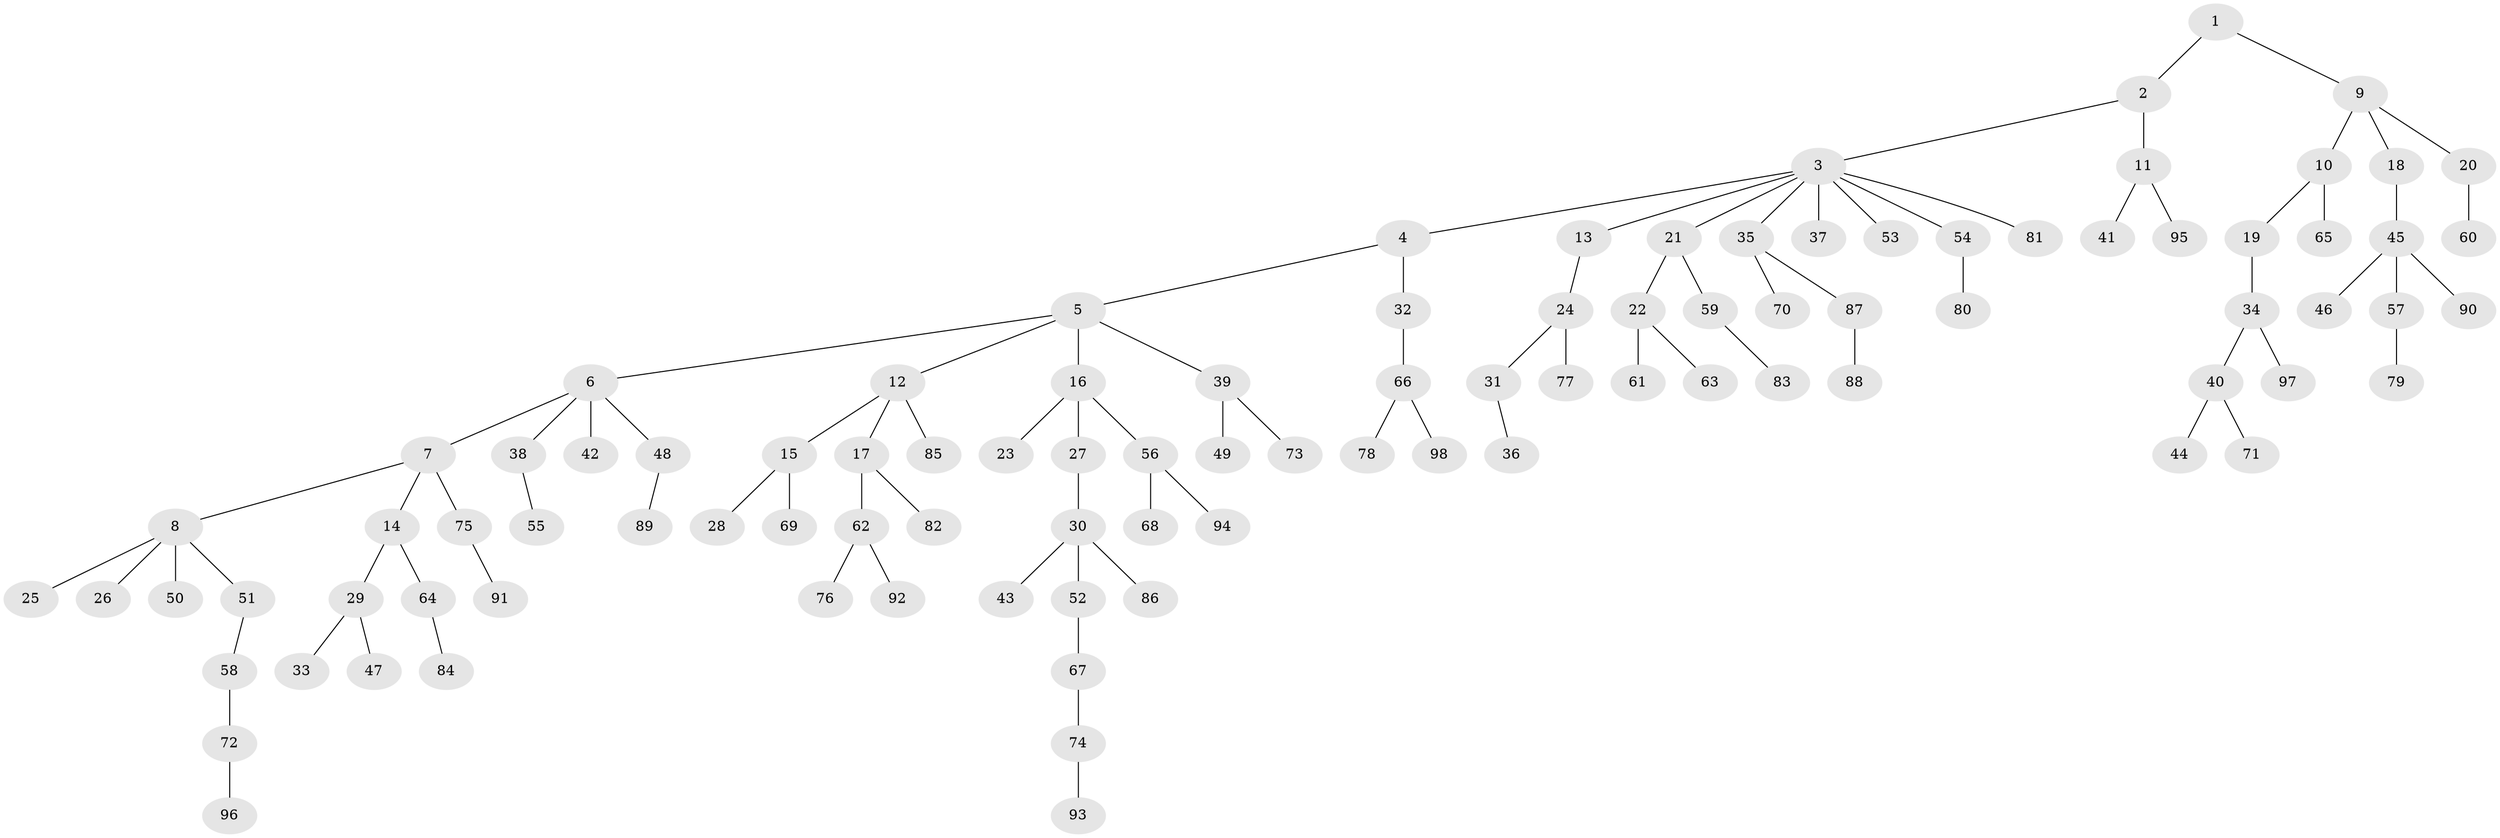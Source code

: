 // coarse degree distribution, {2: 0.3188405797101449, 3: 0.15942028985507245, 5: 0.014492753623188406, 4: 0.057971014492753624, 1: 0.43478260869565216, 8: 0.014492753623188406}
// Generated by graph-tools (version 1.1) at 2025/37/03/04/25 23:37:16]
// undirected, 98 vertices, 97 edges
graph export_dot {
  node [color=gray90,style=filled];
  1;
  2;
  3;
  4;
  5;
  6;
  7;
  8;
  9;
  10;
  11;
  12;
  13;
  14;
  15;
  16;
  17;
  18;
  19;
  20;
  21;
  22;
  23;
  24;
  25;
  26;
  27;
  28;
  29;
  30;
  31;
  32;
  33;
  34;
  35;
  36;
  37;
  38;
  39;
  40;
  41;
  42;
  43;
  44;
  45;
  46;
  47;
  48;
  49;
  50;
  51;
  52;
  53;
  54;
  55;
  56;
  57;
  58;
  59;
  60;
  61;
  62;
  63;
  64;
  65;
  66;
  67;
  68;
  69;
  70;
  71;
  72;
  73;
  74;
  75;
  76;
  77;
  78;
  79;
  80;
  81;
  82;
  83;
  84;
  85;
  86;
  87;
  88;
  89;
  90;
  91;
  92;
  93;
  94;
  95;
  96;
  97;
  98;
  1 -- 2;
  1 -- 9;
  2 -- 3;
  2 -- 11;
  3 -- 4;
  3 -- 13;
  3 -- 21;
  3 -- 35;
  3 -- 37;
  3 -- 53;
  3 -- 54;
  3 -- 81;
  4 -- 5;
  4 -- 32;
  5 -- 6;
  5 -- 12;
  5 -- 16;
  5 -- 39;
  6 -- 7;
  6 -- 38;
  6 -- 42;
  6 -- 48;
  7 -- 8;
  7 -- 14;
  7 -- 75;
  8 -- 25;
  8 -- 26;
  8 -- 50;
  8 -- 51;
  9 -- 10;
  9 -- 18;
  9 -- 20;
  10 -- 19;
  10 -- 65;
  11 -- 41;
  11 -- 95;
  12 -- 15;
  12 -- 17;
  12 -- 85;
  13 -- 24;
  14 -- 29;
  14 -- 64;
  15 -- 28;
  15 -- 69;
  16 -- 23;
  16 -- 27;
  16 -- 56;
  17 -- 62;
  17 -- 82;
  18 -- 45;
  19 -- 34;
  20 -- 60;
  21 -- 22;
  21 -- 59;
  22 -- 61;
  22 -- 63;
  24 -- 31;
  24 -- 77;
  27 -- 30;
  29 -- 33;
  29 -- 47;
  30 -- 43;
  30 -- 52;
  30 -- 86;
  31 -- 36;
  32 -- 66;
  34 -- 40;
  34 -- 97;
  35 -- 70;
  35 -- 87;
  38 -- 55;
  39 -- 49;
  39 -- 73;
  40 -- 44;
  40 -- 71;
  45 -- 46;
  45 -- 57;
  45 -- 90;
  48 -- 89;
  51 -- 58;
  52 -- 67;
  54 -- 80;
  56 -- 68;
  56 -- 94;
  57 -- 79;
  58 -- 72;
  59 -- 83;
  62 -- 76;
  62 -- 92;
  64 -- 84;
  66 -- 78;
  66 -- 98;
  67 -- 74;
  72 -- 96;
  74 -- 93;
  75 -- 91;
  87 -- 88;
}
